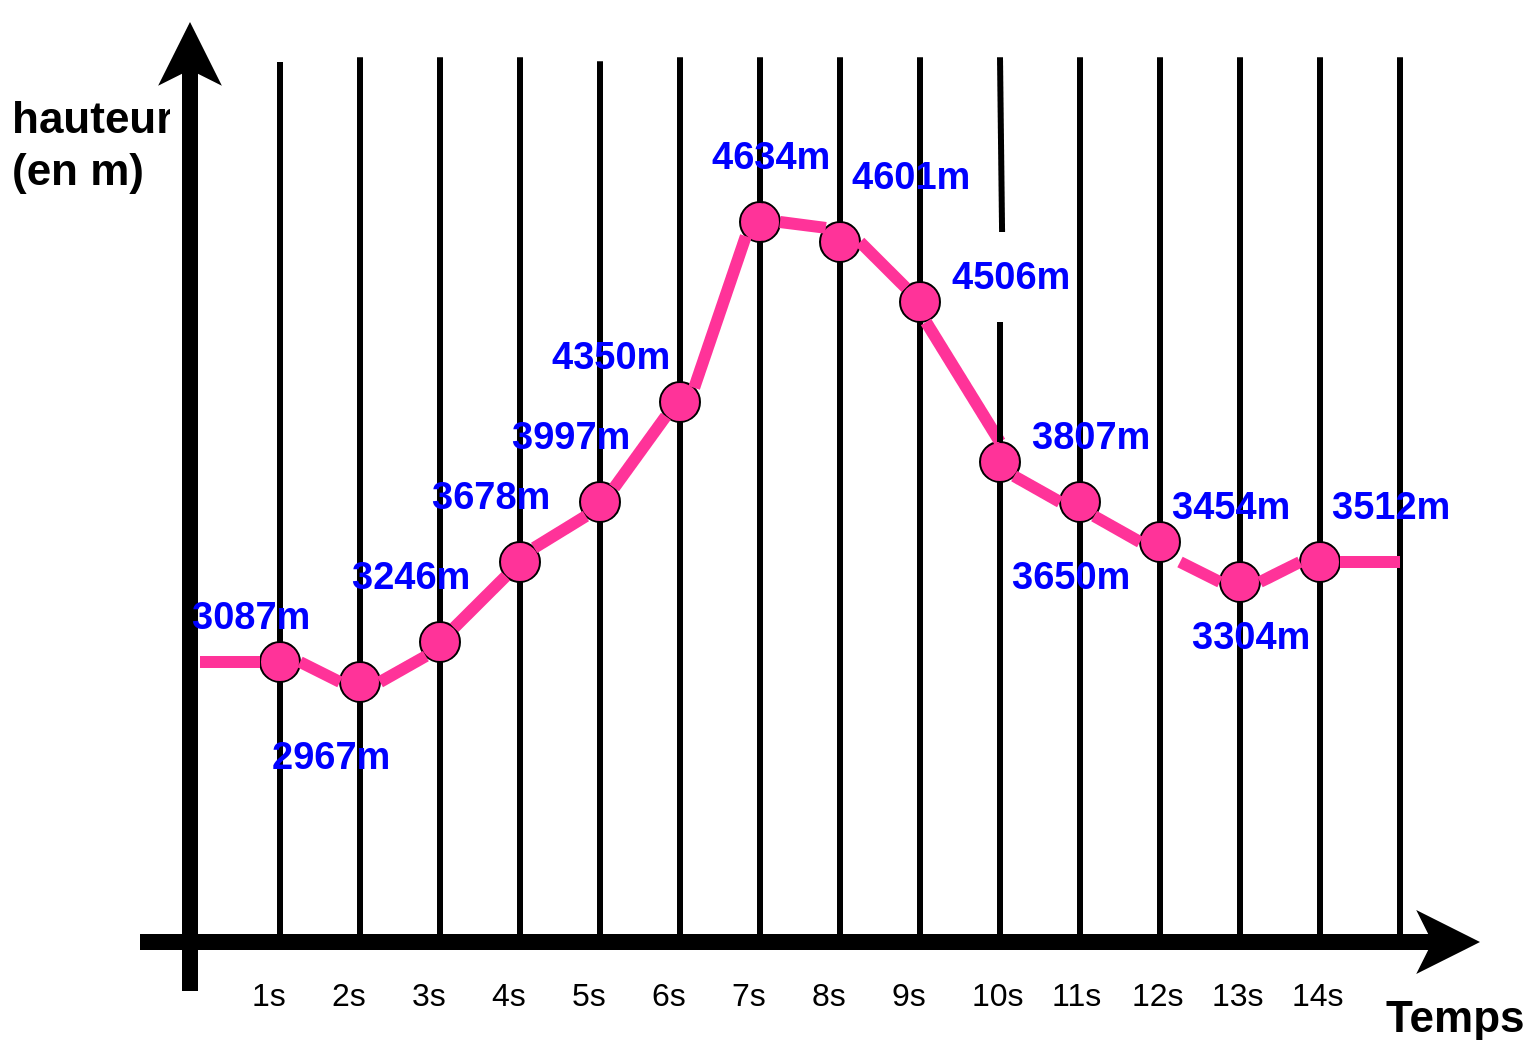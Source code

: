 <mxfile version="20.3.0" type="device"><diagram id="nyIZ2yD8XxNSAIOL7KLS" name="Page-1"><mxGraphModel dx="1102" dy="685" grid="1" gridSize="10" guides="1" tooltips="1" connect="1" arrows="1" fold="1" page="1" pageScale="1" pageWidth="827" pageHeight="1169" math="0" shadow="0"><root><mxCell id="0"/><mxCell id="1" parent="0"/><mxCell id="y3FU1L0gpwVRj5ZCgZYj-2" value="" style="endArrow=classic;html=1;rounded=0;strokeWidth=8;" edge="1" parent="1"><mxGeometry width="50" height="50" relative="1" as="geometry"><mxPoint x="90" y="480" as="sourcePoint"/><mxPoint x="760" y="480" as="targetPoint"/></mxGeometry></mxCell><mxCell id="y3FU1L0gpwVRj5ZCgZYj-3" value="Temps" style="text;strokeColor=none;fillColor=none;align=left;verticalAlign=middle;spacingLeft=4;spacingRight=4;overflow=hidden;points=[[0,0.5],[1,0.5]];portConstraint=eastwest;rotatable=0;fontSize=22;fontStyle=1" vertex="1" parent="1"><mxGeometry x="707" y="500" width="80" height="30" as="geometry"/></mxCell><mxCell id="y3FU1L0gpwVRj5ZCgZYj-4" value="" style="endArrow=none;html=1;rounded=0;strokeWidth=3;fontSize=22;startArrow=none;" edge="1" parent="1" source="y3FU1L0gpwVRj5ZCgZYj-33"><mxGeometry width="50" height="50" relative="1" as="geometry"><mxPoint x="160" y="480" as="sourcePoint"/><mxPoint x="160" y="40" as="targetPoint"/></mxGeometry></mxCell><mxCell id="y3FU1L0gpwVRj5ZCgZYj-5" value="" style="endArrow=none;html=1;rounded=0;strokeWidth=3;fontSize=22;startArrow=none;" edge="1" parent="1" source="y3FU1L0gpwVRj5ZCgZYj-35"><mxGeometry width="50" height="50" relative="1" as="geometry"><mxPoint x="200" y="477.64" as="sourcePoint"/><mxPoint x="200" y="37.64" as="targetPoint"/></mxGeometry></mxCell><mxCell id="y3FU1L0gpwVRj5ZCgZYj-6" value="" style="endArrow=none;html=1;rounded=0;strokeWidth=3;fontSize=22;startArrow=none;" edge="1" parent="1" source="y3FU1L0gpwVRj5ZCgZYj-37"><mxGeometry width="50" height="50" relative="1" as="geometry"><mxPoint x="240" y="477.65" as="sourcePoint"/><mxPoint x="240" y="37.65" as="targetPoint"/></mxGeometry></mxCell><mxCell id="y3FU1L0gpwVRj5ZCgZYj-7" value="" style="endArrow=none;html=1;rounded=0;strokeWidth=3;fontSize=22;" edge="1" parent="1"><mxGeometry width="50" height="50" relative="1" as="geometry"><mxPoint x="280" y="477.65" as="sourcePoint"/><mxPoint x="280" y="37.65" as="targetPoint"/></mxGeometry></mxCell><mxCell id="y3FU1L0gpwVRj5ZCgZYj-8" value="" style="endArrow=none;html=1;rounded=0;strokeWidth=3;fontSize=22;" edge="1" parent="1"><mxGeometry width="50" height="50" relative="1" as="geometry"><mxPoint x="320" y="479.65" as="sourcePoint"/><mxPoint x="320" y="39.65" as="targetPoint"/></mxGeometry></mxCell><mxCell id="y3FU1L0gpwVRj5ZCgZYj-9" value="" style="endArrow=none;html=1;rounded=0;strokeWidth=3;fontSize=22;" edge="1" parent="1"><mxGeometry width="50" height="50" relative="1" as="geometry"><mxPoint x="360" y="477.65" as="sourcePoint"/><mxPoint x="360" y="37.65" as="targetPoint"/></mxGeometry></mxCell><mxCell id="y3FU1L0gpwVRj5ZCgZYj-10" value="" style="endArrow=none;html=1;rounded=0;strokeWidth=3;fontSize=22;startArrow=none;" edge="1" parent="1" source="y3FU1L0gpwVRj5ZCgZYj-42"><mxGeometry width="50" height="50" relative="1" as="geometry"><mxPoint x="400" y="477.65" as="sourcePoint"/><mxPoint x="400" y="37.65" as="targetPoint"/></mxGeometry></mxCell><mxCell id="y3FU1L0gpwVRj5ZCgZYj-11" value="" style="endArrow=none;html=1;rounded=0;strokeWidth=3;fontSize=22;startArrow=none;" edge="1" parent="1" source="y3FU1L0gpwVRj5ZCgZYj-44"><mxGeometry width="50" height="50" relative="1" as="geometry"><mxPoint x="440" y="477.65" as="sourcePoint"/><mxPoint x="440" y="37.65" as="targetPoint"/></mxGeometry></mxCell><mxCell id="y3FU1L0gpwVRj5ZCgZYj-12" value="" style="endArrow=none;html=1;rounded=0;strokeWidth=3;fontSize=22;startArrow=none;" edge="1" parent="1" source="y3FU1L0gpwVRj5ZCgZYj-46"><mxGeometry width="50" height="50" relative="1" as="geometry"><mxPoint x="480" y="477.65" as="sourcePoint"/><mxPoint x="480" y="37.65" as="targetPoint"/></mxGeometry></mxCell><mxCell id="y3FU1L0gpwVRj5ZCgZYj-13" value="" style="endArrow=none;html=1;rounded=0;strokeWidth=3;fontSize=22;startArrow=none;exitX=0.388;exitY=-0.167;exitDx=0;exitDy=0;exitPerimeter=0;" edge="1" parent="1" source="y3FU1L0gpwVRj5ZCgZYj-81"><mxGeometry width="50" height="50" relative="1" as="geometry"><mxPoint x="520" y="477.65" as="sourcePoint"/><mxPoint x="520" y="37.65" as="targetPoint"/></mxGeometry></mxCell><mxCell id="y3FU1L0gpwVRj5ZCgZYj-14" value="" style="endArrow=none;html=1;rounded=0;strokeWidth=3;fontSize=22;startArrow=none;" edge="1" parent="1" source="y3FU1L0gpwVRj5ZCgZYj-50"><mxGeometry width="50" height="50" relative="1" as="geometry"><mxPoint x="560" y="477.65" as="sourcePoint"/><mxPoint x="560" y="37.65" as="targetPoint"/></mxGeometry></mxCell><mxCell id="y3FU1L0gpwVRj5ZCgZYj-15" value="" style="endArrow=none;html=1;rounded=0;strokeWidth=3;fontSize=22;startArrow=none;" edge="1" parent="1" source="y3FU1L0gpwVRj5ZCgZYj-52"><mxGeometry width="50" height="50" relative="1" as="geometry"><mxPoint x="600" y="477.65" as="sourcePoint"/><mxPoint x="600" y="37.65" as="targetPoint"/></mxGeometry></mxCell><mxCell id="y3FU1L0gpwVRj5ZCgZYj-16" value="" style="endArrow=none;html=1;rounded=0;strokeWidth=3;fontSize=22;" edge="1" parent="1"><mxGeometry width="50" height="50" relative="1" as="geometry"><mxPoint x="640" y="477.65" as="sourcePoint"/><mxPoint x="640" y="37.65" as="targetPoint"/></mxGeometry></mxCell><mxCell id="y3FU1L0gpwVRj5ZCgZYj-17" value="" style="endArrow=none;html=1;rounded=0;strokeWidth=3;fontSize=22;startArrow=none;" edge="1" parent="1" source="y3FU1L0gpwVRj5ZCgZYj-55"><mxGeometry width="50" height="50" relative="1" as="geometry"><mxPoint x="680" y="477.65" as="sourcePoint"/><mxPoint x="680" y="37.65" as="targetPoint"/></mxGeometry></mxCell><mxCell id="y3FU1L0gpwVRj5ZCgZYj-18" value="" style="endArrow=none;html=1;rounded=0;strokeWidth=3;fontSize=22;" edge="1" parent="1"><mxGeometry width="50" height="50" relative="1" as="geometry"><mxPoint x="720" y="477.65" as="sourcePoint"/><mxPoint x="720" y="37.65" as="targetPoint"/></mxGeometry></mxCell><mxCell id="y3FU1L0gpwVRj5ZCgZYj-19" value="1s" style="text;strokeColor=none;fillColor=none;align=left;verticalAlign=middle;spacingLeft=4;spacingRight=4;overflow=hidden;points=[[0,0.5],[1,0.5]];portConstraint=eastwest;rotatable=0;fontSize=16;" vertex="1" parent="1"><mxGeometry x="140" y="490" width="40" height="30" as="geometry"/></mxCell><mxCell id="y3FU1L0gpwVRj5ZCgZYj-20" value="2s" style="text;strokeColor=none;fillColor=none;align=left;verticalAlign=middle;spacingLeft=4;spacingRight=4;overflow=hidden;points=[[0,0.5],[1,0.5]];portConstraint=eastwest;rotatable=0;fontSize=16;" vertex="1" parent="1"><mxGeometry x="180" y="490" width="40" height="30" as="geometry"/></mxCell><mxCell id="y3FU1L0gpwVRj5ZCgZYj-21" value="3s" style="text;strokeColor=none;fillColor=none;align=left;verticalAlign=middle;spacingLeft=4;spacingRight=4;overflow=hidden;points=[[0,0.5],[1,0.5]];portConstraint=eastwest;rotatable=0;fontSize=16;" vertex="1" parent="1"><mxGeometry x="220" y="490" width="40" height="30" as="geometry"/></mxCell><mxCell id="y3FU1L0gpwVRj5ZCgZYj-22" value="4s" style="text;strokeColor=none;fillColor=none;align=left;verticalAlign=middle;spacingLeft=4;spacingRight=4;overflow=hidden;points=[[0,0.5],[1,0.5]];portConstraint=eastwest;rotatable=0;fontSize=16;" vertex="1" parent="1"><mxGeometry x="260" y="490" width="40" height="30" as="geometry"/></mxCell><mxCell id="y3FU1L0gpwVRj5ZCgZYj-23" value="5s" style="text;strokeColor=none;fillColor=none;align=left;verticalAlign=middle;spacingLeft=4;spacingRight=4;overflow=hidden;points=[[0,0.5],[1,0.5]];portConstraint=eastwest;rotatable=0;fontSize=16;" vertex="1" parent="1"><mxGeometry x="300" y="490" width="40" height="30" as="geometry"/></mxCell><mxCell id="y3FU1L0gpwVRj5ZCgZYj-24" value="6s" style="text;strokeColor=none;fillColor=none;align=left;verticalAlign=middle;spacingLeft=4;spacingRight=4;overflow=hidden;points=[[0,0.5],[1,0.5]];portConstraint=eastwest;rotatable=0;fontSize=16;" vertex="1" parent="1"><mxGeometry x="340" y="490" width="40" height="30" as="geometry"/></mxCell><mxCell id="y3FU1L0gpwVRj5ZCgZYj-25" value="7s" style="text;strokeColor=none;fillColor=none;align=left;verticalAlign=middle;spacingLeft=4;spacingRight=4;overflow=hidden;points=[[0,0.5],[1,0.5]];portConstraint=eastwest;rotatable=0;fontSize=16;" vertex="1" parent="1"><mxGeometry x="380" y="490" width="40" height="30" as="geometry"/></mxCell><mxCell id="y3FU1L0gpwVRj5ZCgZYj-26" value="8s" style="text;strokeColor=none;fillColor=none;align=left;verticalAlign=middle;spacingLeft=4;spacingRight=4;overflow=hidden;points=[[0,0.5],[1,0.5]];portConstraint=eastwest;rotatable=0;fontSize=16;" vertex="1" parent="1"><mxGeometry x="420" y="490" width="40" height="30" as="geometry"/></mxCell><mxCell id="y3FU1L0gpwVRj5ZCgZYj-27" value="9s" style="text;strokeColor=none;fillColor=none;align=left;verticalAlign=middle;spacingLeft=4;spacingRight=4;overflow=hidden;points=[[0,0.5],[1,0.5]];portConstraint=eastwest;rotatable=0;fontSize=16;" vertex="1" parent="1"><mxGeometry x="460" y="490" width="40" height="30" as="geometry"/></mxCell><mxCell id="y3FU1L0gpwVRj5ZCgZYj-28" value="10s" style="text;strokeColor=none;fillColor=none;align=left;verticalAlign=middle;spacingLeft=4;spacingRight=4;overflow=hidden;points=[[0,0.5],[1,0.5]];portConstraint=eastwest;rotatable=0;fontSize=16;" vertex="1" parent="1"><mxGeometry x="500" y="490" width="40" height="30" as="geometry"/></mxCell><mxCell id="y3FU1L0gpwVRj5ZCgZYj-29" value="11s" style="text;strokeColor=none;fillColor=none;align=left;verticalAlign=middle;spacingLeft=4;spacingRight=4;overflow=hidden;points=[[0,0.5],[1,0.5]];portConstraint=eastwest;rotatable=0;fontSize=16;" vertex="1" parent="1"><mxGeometry x="540" y="490" width="40" height="30" as="geometry"/></mxCell><mxCell id="y3FU1L0gpwVRj5ZCgZYj-30" value="12s" style="text;strokeColor=none;fillColor=none;align=left;verticalAlign=middle;spacingLeft=4;spacingRight=4;overflow=hidden;points=[[0,0.5],[1,0.5]];portConstraint=eastwest;rotatable=0;fontSize=16;" vertex="1" parent="1"><mxGeometry x="580" y="490" width="40" height="30" as="geometry"/></mxCell><mxCell id="y3FU1L0gpwVRj5ZCgZYj-31" value="13s" style="text;strokeColor=none;fillColor=none;align=left;verticalAlign=middle;spacingLeft=4;spacingRight=4;overflow=hidden;points=[[0,0.5],[1,0.5]];portConstraint=eastwest;rotatable=0;fontSize=16;" vertex="1" parent="1"><mxGeometry x="620" y="490" width="40" height="30" as="geometry"/></mxCell><mxCell id="y3FU1L0gpwVRj5ZCgZYj-32" value="14s" style="text;strokeColor=none;fillColor=none;align=left;verticalAlign=middle;spacingLeft=4;spacingRight=4;overflow=hidden;points=[[0,0.5],[1,0.5]];portConstraint=eastwest;rotatable=0;fontSize=16;" vertex="1" parent="1"><mxGeometry x="660" y="490" width="40" height="30" as="geometry"/></mxCell><mxCell id="y3FU1L0gpwVRj5ZCgZYj-33" value="" style="ellipse;whiteSpace=wrap;html=1;fontSize=16;fillColor=#FF3399;" vertex="1" parent="1"><mxGeometry x="150" y="330" width="20" height="20" as="geometry"/></mxCell><mxCell id="y3FU1L0gpwVRj5ZCgZYj-34" value="" style="endArrow=none;html=1;rounded=0;strokeWidth=3;fontSize=22;" edge="1" parent="1" target="y3FU1L0gpwVRj5ZCgZYj-33"><mxGeometry width="50" height="50" relative="1" as="geometry"><mxPoint x="160" y="480" as="sourcePoint"/><mxPoint x="160" y="40" as="targetPoint"/></mxGeometry></mxCell><mxCell id="y3FU1L0gpwVRj5ZCgZYj-35" value="" style="ellipse;whiteSpace=wrap;html=1;fontSize=16;fillColor=#FF3399;" vertex="1" parent="1"><mxGeometry x="190" y="340" width="20" height="20" as="geometry"/></mxCell><mxCell id="y3FU1L0gpwVRj5ZCgZYj-36" value="" style="endArrow=none;html=1;rounded=0;strokeWidth=3;fontSize=22;" edge="1" parent="1" target="y3FU1L0gpwVRj5ZCgZYj-35"><mxGeometry width="50" height="50" relative="1" as="geometry"><mxPoint x="200" y="477.64" as="sourcePoint"/><mxPoint x="200" y="37.64" as="targetPoint"/></mxGeometry></mxCell><mxCell id="y3FU1L0gpwVRj5ZCgZYj-37" value="" style="ellipse;whiteSpace=wrap;html=1;fontSize=16;fillColor=#FF3399;" vertex="1" parent="1"><mxGeometry x="230" y="320" width="20" height="20" as="geometry"/></mxCell><mxCell id="y3FU1L0gpwVRj5ZCgZYj-38" value="" style="endArrow=none;html=1;rounded=0;strokeWidth=3;fontSize=22;" edge="1" parent="1" target="y3FU1L0gpwVRj5ZCgZYj-37"><mxGeometry width="50" height="50" relative="1" as="geometry"><mxPoint x="240" y="477.65" as="sourcePoint"/><mxPoint x="240" y="37.65" as="targetPoint"/></mxGeometry></mxCell><mxCell id="y3FU1L0gpwVRj5ZCgZYj-39" value="" style="ellipse;whiteSpace=wrap;html=1;fontSize=16;fillColor=#FF3399;" vertex="1" parent="1"><mxGeometry x="270" y="280" width="20" height="20" as="geometry"/></mxCell><mxCell id="y3FU1L0gpwVRj5ZCgZYj-40" value="" style="ellipse;whiteSpace=wrap;html=1;fontSize=16;fillColor=#FF3399;" vertex="1" parent="1"><mxGeometry x="310" y="250" width="20" height="20" as="geometry"/></mxCell><mxCell id="y3FU1L0gpwVRj5ZCgZYj-41" value="" style="ellipse;whiteSpace=wrap;html=1;fontSize=16;fillColor=#FF3399;" vertex="1" parent="1"><mxGeometry x="350" y="200" width="20" height="20" as="geometry"/></mxCell><mxCell id="y3FU1L0gpwVRj5ZCgZYj-42" value="" style="ellipse;whiteSpace=wrap;html=1;fontSize=16;fillColor=#FF3399;" vertex="1" parent="1"><mxGeometry x="390" y="110" width="20" height="20" as="geometry"/></mxCell><mxCell id="y3FU1L0gpwVRj5ZCgZYj-43" value="" style="endArrow=none;html=1;rounded=0;strokeWidth=3;fontSize=22;" edge="1" parent="1" target="y3FU1L0gpwVRj5ZCgZYj-42"><mxGeometry width="50" height="50" relative="1" as="geometry"><mxPoint x="400" y="477.65" as="sourcePoint"/><mxPoint x="400" y="37.65" as="targetPoint"/></mxGeometry></mxCell><mxCell id="y3FU1L0gpwVRj5ZCgZYj-44" value="" style="ellipse;whiteSpace=wrap;html=1;fontSize=16;fillColor=#FF3399;" vertex="1" parent="1"><mxGeometry x="430" y="120" width="20" height="20" as="geometry"/></mxCell><mxCell id="y3FU1L0gpwVRj5ZCgZYj-45" value="" style="endArrow=none;html=1;rounded=0;strokeWidth=3;fontSize=22;" edge="1" parent="1" target="y3FU1L0gpwVRj5ZCgZYj-44"><mxGeometry width="50" height="50" relative="1" as="geometry"><mxPoint x="440" y="477.65" as="sourcePoint"/><mxPoint x="440" y="37.65" as="targetPoint"/></mxGeometry></mxCell><mxCell id="y3FU1L0gpwVRj5ZCgZYj-46" value="" style="ellipse;whiteSpace=wrap;html=1;fontSize=16;fillColor=#FF3399;" vertex="1" parent="1"><mxGeometry x="470" y="150" width="20" height="20" as="geometry"/></mxCell><mxCell id="y3FU1L0gpwVRj5ZCgZYj-47" value="" style="endArrow=none;html=1;rounded=0;strokeWidth=3;fontSize=22;" edge="1" parent="1" target="y3FU1L0gpwVRj5ZCgZYj-46"><mxGeometry width="50" height="50" relative="1" as="geometry"><mxPoint x="480" y="477.65" as="sourcePoint"/><mxPoint x="480" y="37.65" as="targetPoint"/></mxGeometry></mxCell><mxCell id="y3FU1L0gpwVRj5ZCgZYj-48" value="" style="ellipse;whiteSpace=wrap;html=1;fontSize=16;fillColor=#FF3399;" vertex="1" parent="1"><mxGeometry x="510" y="230" width="20" height="20" as="geometry"/></mxCell><mxCell id="y3FU1L0gpwVRj5ZCgZYj-49" value="" style="endArrow=none;html=1;rounded=0;strokeWidth=3;fontSize=22;" edge="1" parent="1" target="y3FU1L0gpwVRj5ZCgZYj-48"><mxGeometry width="50" height="50" relative="1" as="geometry"><mxPoint x="520" y="477.65" as="sourcePoint"/><mxPoint x="520" y="37.65" as="targetPoint"/></mxGeometry></mxCell><mxCell id="y3FU1L0gpwVRj5ZCgZYj-50" value="" style="ellipse;whiteSpace=wrap;html=1;fontSize=16;fillColor=#FF3399;" vertex="1" parent="1"><mxGeometry x="550" y="250" width="20" height="20" as="geometry"/></mxCell><mxCell id="y3FU1L0gpwVRj5ZCgZYj-51" value="" style="endArrow=none;html=1;rounded=0;strokeWidth=3;fontSize=22;" edge="1" parent="1" target="y3FU1L0gpwVRj5ZCgZYj-50"><mxGeometry width="50" height="50" relative="1" as="geometry"><mxPoint x="560" y="477.65" as="sourcePoint"/><mxPoint x="560" y="37.65" as="targetPoint"/></mxGeometry></mxCell><mxCell id="y3FU1L0gpwVRj5ZCgZYj-52" value="" style="ellipse;whiteSpace=wrap;html=1;fontSize=16;fillColor=#FF3399;" vertex="1" parent="1"><mxGeometry x="590" y="270" width="20" height="20" as="geometry"/></mxCell><mxCell id="y3FU1L0gpwVRj5ZCgZYj-53" value="" style="endArrow=none;html=1;rounded=0;strokeWidth=3;fontSize=22;" edge="1" parent="1" target="y3FU1L0gpwVRj5ZCgZYj-52"><mxGeometry width="50" height="50" relative="1" as="geometry"><mxPoint x="600" y="477.65" as="sourcePoint"/><mxPoint x="600" y="37.65" as="targetPoint"/></mxGeometry></mxCell><mxCell id="y3FU1L0gpwVRj5ZCgZYj-54" value="" style="ellipse;whiteSpace=wrap;html=1;fontSize=16;fillColor=#FF3399;" vertex="1" parent="1"><mxGeometry x="630" y="290" width="20" height="20" as="geometry"/></mxCell><mxCell id="y3FU1L0gpwVRj5ZCgZYj-55" value="" style="ellipse;whiteSpace=wrap;html=1;fontSize=16;fillColor=#FF3399;" vertex="1" parent="1"><mxGeometry x="670" y="280" width="20" height="20" as="geometry"/></mxCell><mxCell id="y3FU1L0gpwVRj5ZCgZYj-56" value="" style="endArrow=none;html=1;rounded=0;strokeWidth=3;fontSize=22;" edge="1" parent="1" target="y3FU1L0gpwVRj5ZCgZYj-55"><mxGeometry width="50" height="50" relative="1" as="geometry"><mxPoint x="680" y="477.65" as="sourcePoint"/><mxPoint x="680" y="37.65" as="targetPoint"/></mxGeometry></mxCell><mxCell id="y3FU1L0gpwVRj5ZCgZYj-57" value="" style="endArrow=classic;html=1;rounded=0;strokeWidth=8;" edge="1" parent="1"><mxGeometry width="50" height="50" relative="1" as="geometry"><mxPoint x="115" y="504.5" as="sourcePoint"/><mxPoint x="115" y="20" as="targetPoint"/></mxGeometry></mxCell><mxCell id="y3FU1L0gpwVRj5ZCgZYj-58" value="hauteur&#10;(en m)" style="text;strokeColor=none;fillColor=none;align=left;verticalAlign=middle;spacingLeft=4;spacingRight=4;overflow=hidden;points=[[0,0.5],[1,0.5]];portConstraint=eastwest;rotatable=0;fontSize=22;fontStyle=1" vertex="1" parent="1"><mxGeometry x="20" y="47.16" width="90" height="62.84" as="geometry"/></mxCell><mxCell id="y3FU1L0gpwVRj5ZCgZYj-59" value="" style="endArrow=none;html=1;rounded=0;strokeWidth=6;strokeColor=#FF3399;" edge="1" parent="1"><mxGeometry width="50" height="50" relative="1" as="geometry"><mxPoint x="120" y="340" as="sourcePoint"/><mxPoint x="150" y="340" as="targetPoint"/></mxGeometry></mxCell><mxCell id="y3FU1L0gpwVRj5ZCgZYj-60" value="" style="endArrow=none;html=1;rounded=0;strokeWidth=6;strokeColor=#FF3399;exitX=1;exitY=0.5;exitDx=0;exitDy=0;entryX=0;entryY=0.5;entryDx=0;entryDy=0;" edge="1" parent="1" source="y3FU1L0gpwVRj5ZCgZYj-33" target="y3FU1L0gpwVRj5ZCgZYj-35"><mxGeometry width="50" height="50" relative="1" as="geometry"><mxPoint x="130" y="350" as="sourcePoint"/><mxPoint x="160" y="350" as="targetPoint"/></mxGeometry></mxCell><mxCell id="y3FU1L0gpwVRj5ZCgZYj-61" value="" style="endArrow=none;html=1;rounded=0;strokeWidth=6;strokeColor=#FF3399;exitX=1;exitY=0.5;exitDx=0;exitDy=0;entryX=0;entryY=1;entryDx=0;entryDy=0;" edge="1" parent="1" source="y3FU1L0gpwVRj5ZCgZYj-35" target="y3FU1L0gpwVRj5ZCgZYj-37"><mxGeometry width="50" height="50" relative="1" as="geometry"><mxPoint x="180" y="350" as="sourcePoint"/><mxPoint x="200" y="360" as="targetPoint"/></mxGeometry></mxCell><mxCell id="y3FU1L0gpwVRj5ZCgZYj-62" value="" style="endArrow=none;html=1;rounded=0;strokeWidth=6;strokeColor=#FF3399;exitX=1;exitY=0;exitDx=0;exitDy=0;entryX=0;entryY=1;entryDx=0;entryDy=0;" edge="1" parent="1" source="y3FU1L0gpwVRj5ZCgZYj-37" target="y3FU1L0gpwVRj5ZCgZYj-39"><mxGeometry width="50" height="50" relative="1" as="geometry"><mxPoint x="220" y="360" as="sourcePoint"/><mxPoint x="270" y="290" as="targetPoint"/></mxGeometry></mxCell><mxCell id="y3FU1L0gpwVRj5ZCgZYj-63" value="" style="endArrow=none;html=1;rounded=0;strokeWidth=6;strokeColor=#FF3399;exitX=1;exitY=0;exitDx=0;exitDy=0;entryX=0;entryY=1;entryDx=0;entryDy=0;" edge="1" parent="1" source="y3FU1L0gpwVRj5ZCgZYj-39" target="y3FU1L0gpwVRj5ZCgZYj-40"><mxGeometry width="50" height="50" relative="1" as="geometry"><mxPoint x="257.071" y="332.929" as="sourcePoint"/><mxPoint x="280" y="300" as="targetPoint"/></mxGeometry></mxCell><mxCell id="y3FU1L0gpwVRj5ZCgZYj-64" value="" style="endArrow=none;html=1;rounded=0;strokeWidth=6;strokeColor=#FF3399;exitX=1;exitY=0;exitDx=0;exitDy=0;entryX=0;entryY=1;entryDx=0;entryDy=0;" edge="1" parent="1" source="y3FU1L0gpwVRj5ZCgZYj-40" target="y3FU1L0gpwVRj5ZCgZYj-41"><mxGeometry width="50" height="50" relative="1" as="geometry"><mxPoint x="297.071" y="292.929" as="sourcePoint"/><mxPoint x="322.929" y="277.071" as="targetPoint"/></mxGeometry></mxCell><mxCell id="y3FU1L0gpwVRj5ZCgZYj-65" value="" style="endArrow=none;html=1;rounded=0;strokeWidth=6;strokeColor=#FF3399;exitX=1;exitY=0;exitDx=0;exitDy=0;entryX=0;entryY=1;entryDx=0;entryDy=0;" edge="1" parent="1" source="y3FU1L0gpwVRj5ZCgZYj-41" target="y3FU1L0gpwVRj5ZCgZYj-42"><mxGeometry width="50" height="50" relative="1" as="geometry"><mxPoint x="337.071" y="262.929" as="sourcePoint"/><mxPoint x="370" y="203" as="targetPoint"/></mxGeometry></mxCell><mxCell id="y3FU1L0gpwVRj5ZCgZYj-66" value="" style="endArrow=none;html=1;rounded=0;strokeWidth=6;strokeColor=#FF3399;exitX=1;exitY=0.5;exitDx=0;exitDy=0;entryX=0;entryY=0;entryDx=0;entryDy=0;" edge="1" parent="1" source="y3FU1L0gpwVRj5ZCgZYj-42" target="y3FU1L0gpwVRj5ZCgZYj-44"><mxGeometry width="50" height="50" relative="1" as="geometry"><mxPoint x="377.071" y="212.929" as="sourcePoint"/><mxPoint x="402.929" y="137.071" as="targetPoint"/></mxGeometry></mxCell><mxCell id="y3FU1L0gpwVRj5ZCgZYj-67" value="" style="endArrow=none;html=1;rounded=0;strokeWidth=6;strokeColor=#FF3399;exitX=1;exitY=0.5;exitDx=0;exitDy=0;entryX=0;entryY=0;entryDx=0;entryDy=0;" edge="1" parent="1" source="y3FU1L0gpwVRj5ZCgZYj-44" target="y3FU1L0gpwVRj5ZCgZYj-46"><mxGeometry width="50" height="50" relative="1" as="geometry"><mxPoint x="420" y="130" as="sourcePoint"/><mxPoint x="440" y="140" as="targetPoint"/></mxGeometry></mxCell><mxCell id="y3FU1L0gpwVRj5ZCgZYj-68" value="" style="endArrow=none;html=1;rounded=0;strokeWidth=6;strokeColor=#FF3399;entryX=0.5;entryY=0;entryDx=0;entryDy=0;" edge="1" parent="1" target="y3FU1L0gpwVRj5ZCgZYj-48"><mxGeometry width="50" height="50" relative="1" as="geometry"><mxPoint x="483" y="170" as="sourcePoint"/><mxPoint x="482.929" y="162.929" as="targetPoint"/></mxGeometry></mxCell><mxCell id="y3FU1L0gpwVRj5ZCgZYj-69" value="" style="endArrow=none;html=1;rounded=0;strokeWidth=6;strokeColor=#FF3399;entryX=0;entryY=0.5;entryDx=0;entryDy=0;exitX=1;exitY=1;exitDx=0;exitDy=0;" edge="1" parent="1" source="y3FU1L0gpwVRj5ZCgZYj-48" target="y3FU1L0gpwVRj5ZCgZYj-50"><mxGeometry width="50" height="50" relative="1" as="geometry"><mxPoint x="510" y="180" as="sourcePoint"/><mxPoint x="530" y="240" as="targetPoint"/></mxGeometry></mxCell><mxCell id="y3FU1L0gpwVRj5ZCgZYj-70" value="" style="endArrow=none;html=1;rounded=0;strokeWidth=6;strokeColor=#FF3399;entryX=0;entryY=0.5;entryDx=0;entryDy=0;exitX=1;exitY=1;exitDx=0;exitDy=0;" edge="1" parent="1" source="y3FU1L0gpwVRj5ZCgZYj-50" target="y3FU1L0gpwVRj5ZCgZYj-52"><mxGeometry width="50" height="50" relative="1" as="geometry"><mxPoint x="570" y="270" as="sourcePoint"/><mxPoint x="560" y="270" as="targetPoint"/></mxGeometry></mxCell><mxCell id="y3FU1L0gpwVRj5ZCgZYj-71" value="" style="endArrow=none;html=1;rounded=0;strokeWidth=6;strokeColor=#FF3399;entryX=0;entryY=0.5;entryDx=0;entryDy=0;" edge="1" parent="1" target="y3FU1L0gpwVRj5ZCgZYj-54"><mxGeometry width="50" height="50" relative="1" as="geometry"><mxPoint x="610" y="290" as="sourcePoint"/><mxPoint x="600" y="290" as="targetPoint"/></mxGeometry></mxCell><mxCell id="y3FU1L0gpwVRj5ZCgZYj-72" value="" style="endArrow=none;html=1;rounded=0;strokeWidth=6;strokeColor=#FF3399;entryX=0;entryY=0.5;entryDx=0;entryDy=0;" edge="1" parent="1" target="y3FU1L0gpwVRj5ZCgZYj-55"><mxGeometry width="50" height="50" relative="1" as="geometry"><mxPoint x="650" y="300" as="sourcePoint"/><mxPoint x="640" y="310" as="targetPoint"/></mxGeometry></mxCell><mxCell id="y3FU1L0gpwVRj5ZCgZYj-73" value="" style="endArrow=none;html=1;rounded=0;strokeWidth=6;strokeColor=#FF3399;exitX=1;exitY=0.5;exitDx=0;exitDy=0;" edge="1" parent="1" source="y3FU1L0gpwVRj5ZCgZYj-55"><mxGeometry width="50" height="50" relative="1" as="geometry"><mxPoint x="660" y="310" as="sourcePoint"/><mxPoint x="720" y="290" as="targetPoint"/></mxGeometry></mxCell><mxCell id="y3FU1L0gpwVRj5ZCgZYj-74" value="4350m" style="text;strokeColor=none;fillColor=none;align=left;verticalAlign=middle;spacingLeft=4;spacingRight=4;overflow=hidden;points=[[0,0.5],[1,0.5]];portConstraint=eastwest;rotatable=0;fontStyle=1;fontSize=19;fontColor=#0000FF;" vertex="1" parent="1"><mxGeometry x="290" y="170" width="80" height="30" as="geometry"/></mxCell><mxCell id="y3FU1L0gpwVRj5ZCgZYj-75" value="4634m" style="text;strokeColor=none;fillColor=none;align=left;verticalAlign=middle;spacingLeft=4;spacingRight=4;overflow=hidden;points=[[0,0.5],[1,0.5]];portConstraint=eastwest;rotatable=0;fontStyle=1;fontSize=19;fontColor=#0000FF;" vertex="1" parent="1"><mxGeometry x="370" y="70" width="80" height="30" as="geometry"/></mxCell><mxCell id="y3FU1L0gpwVRj5ZCgZYj-76" value="3997m" style="text;strokeColor=none;fillColor=none;align=left;verticalAlign=middle;spacingLeft=4;spacingRight=4;overflow=hidden;points=[[0,0.5],[1,0.5]];portConstraint=eastwest;rotatable=0;fontStyle=1;fontSize=19;fontColor=#0000FF;" vertex="1" parent="1"><mxGeometry x="270" y="210" width="80" height="30" as="geometry"/></mxCell><mxCell id="y3FU1L0gpwVRj5ZCgZYj-77" value="3678m" style="text;strokeColor=none;fillColor=none;align=left;verticalAlign=middle;spacingLeft=4;spacingRight=4;overflow=hidden;points=[[0,0.5],[1,0.5]];portConstraint=eastwest;rotatable=0;fontStyle=1;fontSize=19;fontColor=#0000FF;" vertex="1" parent="1"><mxGeometry x="230" y="240" width="80" height="30" as="geometry"/></mxCell><mxCell id="y3FU1L0gpwVRj5ZCgZYj-78" value="3246m" style="text;strokeColor=none;fillColor=none;align=left;verticalAlign=middle;spacingLeft=4;spacingRight=4;overflow=hidden;points=[[0,0.5],[1,0.5]];portConstraint=eastwest;rotatable=0;fontStyle=1;fontSize=19;fontColor=#0000FF;" vertex="1" parent="1"><mxGeometry x="190" y="280" width="80" height="30" as="geometry"/></mxCell><mxCell id="y3FU1L0gpwVRj5ZCgZYj-79" value="2967m" style="text;strokeColor=none;fillColor=none;align=left;verticalAlign=middle;spacingLeft=4;spacingRight=4;overflow=hidden;points=[[0,0.5],[1,0.5]];portConstraint=eastwest;rotatable=0;fontStyle=1;fontSize=19;fontColor=#0000FF;" vertex="1" parent="1"><mxGeometry x="150" y="370" width="80" height="30" as="geometry"/></mxCell><mxCell id="y3FU1L0gpwVRj5ZCgZYj-80" value="3087m" style="text;strokeColor=none;fillColor=none;align=left;verticalAlign=middle;spacingLeft=4;spacingRight=4;overflow=hidden;points=[[0,0.5],[1,0.5]];portConstraint=eastwest;rotatable=0;fontStyle=1;fontSize=19;fontColor=#0000FF;" vertex="1" parent="1"><mxGeometry x="110" y="300" width="80" height="30" as="geometry"/></mxCell><mxCell id="y3FU1L0gpwVRj5ZCgZYj-81" value="4506m" style="text;strokeColor=none;fillColor=none;align=left;verticalAlign=middle;spacingLeft=4;spacingRight=4;overflow=hidden;points=[[0,0.5],[1,0.5]];portConstraint=eastwest;rotatable=0;fontStyle=1;fontSize=19;fontColor=#0000FF;" vertex="1" parent="1"><mxGeometry x="490" y="130" width="80" height="30" as="geometry"/></mxCell><mxCell id="y3FU1L0gpwVRj5ZCgZYj-84" value="" style="endArrow=none;html=1;rounded=0;strokeWidth=3;fontSize=22;startArrow=none;" edge="1" parent="1" source="y3FU1L0gpwVRj5ZCgZYj-48"><mxGeometry width="50" height="50" relative="1" as="geometry"><mxPoint x="520" y="230" as="sourcePoint"/><mxPoint x="520" y="170" as="targetPoint"/></mxGeometry></mxCell><mxCell id="y3FU1L0gpwVRj5ZCgZYj-85" value="4601m" style="text;strokeColor=none;fillColor=none;align=left;verticalAlign=middle;spacingLeft=4;spacingRight=4;overflow=hidden;points=[[0,0.5],[1,0.5]];portConstraint=eastwest;rotatable=0;fontStyle=1;fontSize=19;fontColor=#0000FF;" vertex="1" parent="1"><mxGeometry x="440" y="80" width="80" height="30" as="geometry"/></mxCell><mxCell id="y3FU1L0gpwVRj5ZCgZYj-86" value="3807m" style="text;strokeColor=none;fillColor=none;align=left;verticalAlign=middle;spacingLeft=4;spacingRight=4;overflow=hidden;points=[[0,0.5],[1,0.5]];portConstraint=eastwest;rotatable=0;fontStyle=1;fontSize=19;fontColor=#0000FF;" vertex="1" parent="1"><mxGeometry x="530" y="210" width="80" height="30" as="geometry"/></mxCell><mxCell id="y3FU1L0gpwVRj5ZCgZYj-88" value="3650m" style="text;strokeColor=none;fillColor=none;align=left;verticalAlign=middle;spacingLeft=4;spacingRight=4;overflow=hidden;points=[[0,0.5],[1,0.5]];portConstraint=eastwest;rotatable=0;fontStyle=1;fontSize=19;fontColor=#0000FF;" vertex="1" parent="1"><mxGeometry x="520" y="280" width="80" height="30" as="geometry"/></mxCell><mxCell id="y3FU1L0gpwVRj5ZCgZYj-91" value="3454m" style="text;strokeColor=none;fillColor=none;align=left;verticalAlign=middle;spacingLeft=4;spacingRight=4;overflow=hidden;points=[[0,0.5],[1,0.5]];portConstraint=eastwest;rotatable=0;fontStyle=1;fontSize=19;fontColor=#0000FF;" vertex="1" parent="1"><mxGeometry x="600" y="245" width="80" height="30" as="geometry"/></mxCell><mxCell id="y3FU1L0gpwVRj5ZCgZYj-92" value="3304m" style="text;strokeColor=none;fillColor=none;align=left;verticalAlign=middle;spacingLeft=4;spacingRight=4;overflow=hidden;points=[[0,0.5],[1,0.5]];portConstraint=eastwest;rotatable=0;fontStyle=1;fontSize=19;fontColor=#0000FF;" vertex="1" parent="1"><mxGeometry x="610" y="310" width="80" height="30" as="geometry"/></mxCell><mxCell id="y3FU1L0gpwVRj5ZCgZYj-93" value="3512m" style="text;strokeColor=none;fillColor=none;align=left;verticalAlign=middle;spacingLeft=4;spacingRight=4;overflow=hidden;points=[[0,0.5],[1,0.5]];portConstraint=eastwest;rotatable=0;fontStyle=1;fontSize=19;fontColor=#0000FF;" vertex="1" parent="1"><mxGeometry x="680" y="245" width="80" height="30" as="geometry"/></mxCell></root></mxGraphModel></diagram></mxfile>